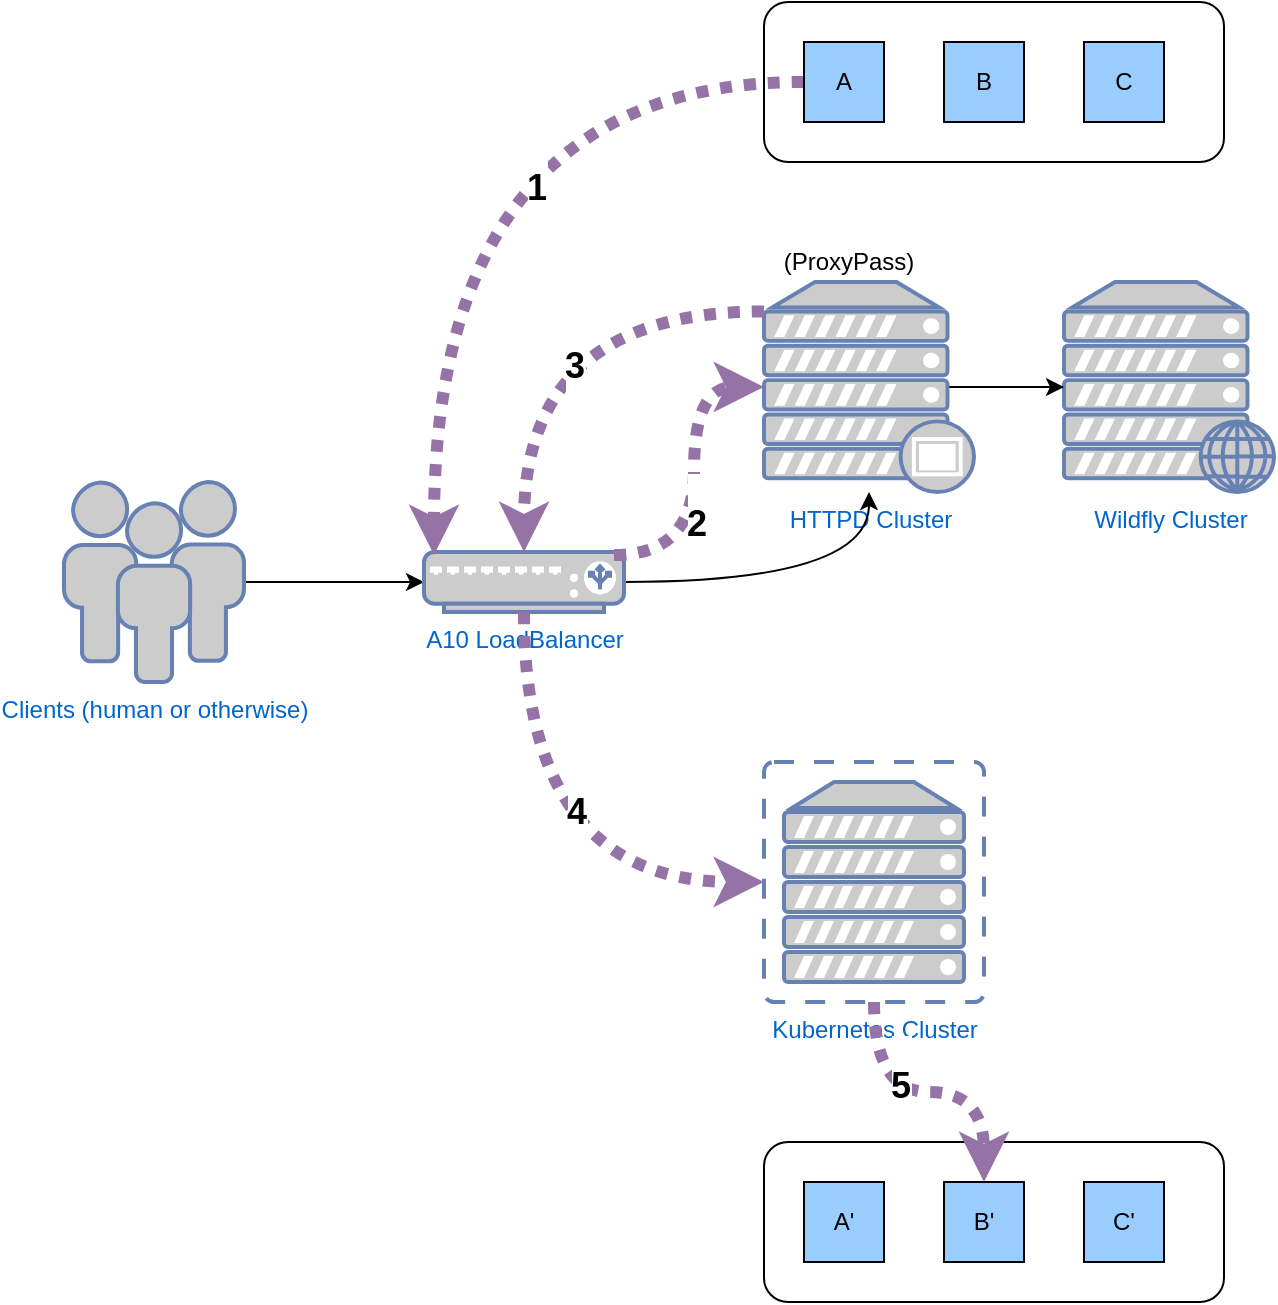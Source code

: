 <mxfile version="10.6.7" type="github"><diagram id="4JeICgyDTQAdmOD53Of8" name="Page-1"><mxGraphModel dx="1394" dy="779" grid="1" gridSize="10" guides="1" tooltips="1" connect="1" arrows="1" fold="1" page="1" pageScale="1" pageWidth="1100" pageHeight="850" math="0" shadow="0"><root><mxCell id="0"/><mxCell id="1" parent="0"/><mxCell id="j8Kb2eOcAkNgNtQ1C6Nc-17" style="edgeStyle=orthogonalEdgeStyle;curved=1;rounded=0;orthogonalLoop=1;jettySize=auto;html=1;exitX=1;exitY=0.5;exitDx=0;exitDy=0;exitPerimeter=0;entryX=0;entryY=0.5;entryDx=0;entryDy=0;entryPerimeter=0;" parent="1" source="XMhGtbpjUezIhQE0Jc4S-1" target="XMhGtbpjUezIhQE0Jc4S-4" edge="1"><mxGeometry relative="1" as="geometry"/></mxCell><mxCell id="XMhGtbpjUezIhQE0Jc4S-1" value="Clients (human or otherwise)" style="fontColor=#0066CC;verticalAlign=top;verticalLabelPosition=bottom;labelPosition=center;align=center;html=1;outlineConnect=0;fillColor=#CCCCCC;strokeColor=#6881B3;gradientColor=none;gradientDirection=north;strokeWidth=2;shape=mxgraph.networks.users;" parent="1" vertex="1"><mxGeometry x="90" y="280" width="90" height="100" as="geometry"/></mxCell><mxCell id="XMhGtbpjUezIhQE0Jc4S-2" value="&lt;div&gt;Wildfly Cluster&lt;/div&gt;" style="fontColor=#0066CC;verticalAlign=top;verticalLabelPosition=bottom;labelPosition=center;align=center;html=1;outlineConnect=0;fillColor=#CCCCCC;strokeColor=#6881B3;gradientColor=none;gradientDirection=north;strokeWidth=2;shape=mxgraph.networks.web_server;" parent="1" vertex="1"><mxGeometry x="590" y="180" width="105" height="105" as="geometry"/></mxCell><mxCell id="j8Kb2eOcAkNgNtQ1C6Nc-12" style="edgeStyle=orthogonalEdgeStyle;rounded=0;orthogonalLoop=1;jettySize=auto;html=1;exitX=0.88;exitY=0.5;exitDx=0;exitDy=0;exitPerimeter=0;entryX=0;entryY=0.5;entryDx=0;entryDy=0;entryPerimeter=0;curved=1;" parent="1" source="XMhGtbpjUezIhQE0Jc4S-3" target="XMhGtbpjUezIhQE0Jc4S-2" edge="1"><mxGeometry relative="1" as="geometry"/></mxCell><mxCell id="XMhGtbpjUezIhQE0Jc4S-3" value="&lt;div&gt;HTTPD Cluster&lt;/div&gt;" style="fontColor=#0066CC;verticalAlign=top;verticalLabelPosition=bottom;labelPosition=center;align=center;html=1;outlineConnect=0;fillColor=#CCCCCC;strokeColor=#6881B3;gradientColor=none;gradientDirection=north;strokeWidth=2;shape=mxgraph.networks.proxy_server;" parent="1" vertex="1"><mxGeometry x="440" y="180" width="105" height="105" as="geometry"/></mxCell><mxCell id="j8Kb2eOcAkNgNtQ1C6Nc-11" style="edgeStyle=orthogonalEdgeStyle;rounded=0;orthogonalLoop=1;jettySize=auto;html=1;exitX=1;exitY=0.5;exitDx=0;exitDy=0;exitPerimeter=0;curved=1;" parent="1" source="XMhGtbpjUezIhQE0Jc4S-4" target="XMhGtbpjUezIhQE0Jc4S-3" edge="1"><mxGeometry relative="1" as="geometry"/></mxCell><mxCell id="XMhGtbpjUezIhQE0Jc4S-4" value="A10 LoadBalancer" style="fontColor=#0066CC;verticalAlign=top;verticalLabelPosition=bottom;labelPosition=center;align=center;html=1;outlineConnect=0;fillColor=#CCCCCC;strokeColor=#6881B3;gradientColor=none;gradientDirection=north;strokeWidth=2;shape=mxgraph.networks.load_balancer;" parent="1" vertex="1"><mxGeometry x="270" y="315" width="100" height="30" as="geometry"/></mxCell><mxCell id="GcbXfp2duSHcIpgu96tg-1" value="&lt;div&gt;Kubernetes Cluster&lt;br&gt;&lt;/div&gt;" style="fontColor=#0066CC;verticalAlign=top;verticalLabelPosition=bottom;labelPosition=center;align=center;html=1;outlineConnect=0;fillColor=#CCCCCC;strokeColor=#6881B3;gradientColor=none;gradientDirection=north;strokeWidth=2;shape=mxgraph.networks.virtual_server;" parent="1" vertex="1"><mxGeometry x="440" y="420" width="110" height="120" as="geometry"/></mxCell><mxCell id="j8Kb2eOcAkNgNtQ1C6Nc-18" value="Traffic" style="" parent="0"/><mxCell id="GcbXfp2duSHcIpgu96tg-8" value="" style="rounded=1;whiteSpace=wrap;html=1;" parent="j8Kb2eOcAkNgNtQ1C6Nc-18" vertex="1"><mxGeometry x="440" y="610" width="230" height="80" as="geometry"/></mxCell><mxCell id="GcbXfp2duSHcIpgu96tg-2" value="" style="rounded=1;whiteSpace=wrap;html=1;" parent="j8Kb2eOcAkNgNtQ1C6Nc-18" vertex="1"><mxGeometry x="440" y="40" width="230" height="80" as="geometry"/></mxCell><mxCell id="vK3_JltZR_AwvpHX9SfV-8" style="edgeStyle=orthogonalEdgeStyle;curved=1;rounded=0;orthogonalLoop=1;jettySize=auto;html=1;exitX=0;exitY=0.5;exitDx=0;exitDy=0;entryX=0.05;entryY=0.05;entryDx=0;entryDy=0;entryPerimeter=0;dashed=1;dashPattern=1 1;strokeColor=#9673a6;strokeWidth=6;fillColor=#e1d5e7;" edge="1" parent="j8Kb2eOcAkNgNtQ1C6Nc-18" source="GcbXfp2duSHcIpgu96tg-4" target="XMhGtbpjUezIhQE0Jc4S-4"><mxGeometry relative="1" as="geometry"/></mxCell><mxCell id="vK3_JltZR_AwvpHX9SfV-14" value="&lt;h2&gt;&lt;b&gt;1&lt;/b&gt;&lt;/h2&gt;" style="text;html=1;resizable=0;points=[];align=center;verticalAlign=middle;labelBackgroundColor=#ffffff;" vertex="1" connectable="0" parent="vK3_JltZR_AwvpHX9SfV-8"><mxGeometry x="-0.365" y="53" relative="1" as="geometry"><mxPoint as="offset"/></mxGeometry></mxCell><mxCell id="GcbXfp2duSHcIpgu96tg-4" value="A" style="whiteSpace=wrap;html=1;aspect=fixed;fillColor=#99CCFF;" parent="j8Kb2eOcAkNgNtQ1C6Nc-18" vertex="1"><mxGeometry x="460" y="60" width="40" height="40" as="geometry"/></mxCell><mxCell id="GcbXfp2duSHcIpgu96tg-5" value="C" style="whiteSpace=wrap;html=1;aspect=fixed;fillColor=#99CCFF;" parent="j8Kb2eOcAkNgNtQ1C6Nc-18" vertex="1"><mxGeometry x="600" y="60" width="40" height="40" as="geometry"/></mxCell><mxCell id="GcbXfp2duSHcIpgu96tg-6" value="B" style="whiteSpace=wrap;html=1;aspect=fixed;fillColor=#99CCFF;" parent="j8Kb2eOcAkNgNtQ1C6Nc-18" vertex="1"><mxGeometry x="530" y="60" width="40" height="40" as="geometry"/></mxCell><mxCell id="GcbXfp2duSHcIpgu96tg-9" value="A'" style="whiteSpace=wrap;html=1;aspect=fixed;fillColor=#99CCFF;" parent="j8Kb2eOcAkNgNtQ1C6Nc-18" vertex="1"><mxGeometry x="460" y="630" width="40" height="40" as="geometry"/></mxCell><mxCell id="GcbXfp2duSHcIpgu96tg-10" value="C'" style="whiteSpace=wrap;html=1;aspect=fixed;fillColor=#99CCFF;" parent="j8Kb2eOcAkNgNtQ1C6Nc-18" vertex="1"><mxGeometry x="600" y="630" width="40" height="40" as="geometry"/></mxCell><mxCell id="GcbXfp2duSHcIpgu96tg-11" value="B'" style="whiteSpace=wrap;html=1;aspect=fixed;fillColor=#99CCFF;" parent="j8Kb2eOcAkNgNtQ1C6Nc-18" vertex="1"><mxGeometry x="530" y="630" width="40" height="40" as="geometry"/></mxCell><mxCell id="vK3_JltZR_AwvpHX9SfV-9" style="edgeStyle=orthogonalEdgeStyle;curved=1;rounded=0;orthogonalLoop=1;jettySize=auto;html=1;exitX=0.95;exitY=0.05;exitDx=0;exitDy=0;exitPerimeter=0;entryX=0;entryY=0.5;entryDx=0;entryDy=0;entryPerimeter=0;dashed=1;dashPattern=1 1;strokeColor=#9673a6;strokeWidth=6;fillColor=#e1d5e7;" edge="1" parent="j8Kb2eOcAkNgNtQ1C6Nc-18" source="XMhGtbpjUezIhQE0Jc4S-4" target="XMhGtbpjUezIhQE0Jc4S-3"><mxGeometry relative="1" as="geometry"/></mxCell><mxCell id="vK3_JltZR_AwvpHX9SfV-15" value="&lt;h2&gt;2&lt;br&gt;&lt;/h2&gt;" style="text;html=1;resizable=0;points=[];align=center;verticalAlign=middle;labelBackgroundColor=#ffffff;" vertex="1" connectable="0" parent="vK3_JltZR_AwvpHX9SfV-9"><mxGeometry x="-0.497" y="16" relative="1" as="geometry"><mxPoint x="17" y="-16" as="offset"/></mxGeometry></mxCell><mxCell id="vK3_JltZR_AwvpHX9SfV-11" style="edgeStyle=orthogonalEdgeStyle;curved=1;rounded=0;orthogonalLoop=1;jettySize=auto;html=1;exitX=0;exitY=0.14;exitDx=0;exitDy=0;exitPerimeter=0;entryX=0.5;entryY=0;entryDx=0;entryDy=0;entryPerimeter=0;dashed=1;dashPattern=1 1;strokeColor=#9673a6;strokeWidth=6;fillColor=#e1d5e7;" edge="1" parent="j8Kb2eOcAkNgNtQ1C6Nc-18" source="XMhGtbpjUezIhQE0Jc4S-3" target="XMhGtbpjUezIhQE0Jc4S-4"><mxGeometry relative="1" as="geometry"/></mxCell><mxCell id="vK3_JltZR_AwvpHX9SfV-16" value="&lt;h2&gt;3&lt;/h2&gt;" style="text;html=1;resizable=0;points=[];align=center;verticalAlign=middle;labelBackgroundColor=#ffffff;" vertex="1" connectable="0" parent="vK3_JltZR_AwvpHX9SfV-11"><mxGeometry x="-0.208" y="27" relative="1" as="geometry"><mxPoint as="offset"/></mxGeometry></mxCell><mxCell id="vK3_JltZR_AwvpHX9SfV-12" style="edgeStyle=orthogonalEdgeStyle;curved=1;rounded=0;orthogonalLoop=1;jettySize=auto;html=1;exitX=0.5;exitY=1;exitDx=0;exitDy=0;exitPerimeter=0;entryX=0;entryY=0.5;entryDx=0;entryDy=0;entryPerimeter=0;dashed=1;dashPattern=1 1;strokeColor=#9673a6;strokeWidth=6;fillColor=#e1d5e7;" edge="1" parent="j8Kb2eOcAkNgNtQ1C6Nc-18" source="XMhGtbpjUezIhQE0Jc4S-4" target="GcbXfp2duSHcIpgu96tg-1"><mxGeometry relative="1" as="geometry"/></mxCell><mxCell id="vK3_JltZR_AwvpHX9SfV-17" value="&lt;h2&gt;4&lt;/h2&gt;" style="text;html=1;resizable=0;points=[];align=center;verticalAlign=middle;labelBackgroundColor=#ffffff;" vertex="1" connectable="0" parent="vK3_JltZR_AwvpHX9SfV-12"><mxGeometry x="-0.216" y="26" relative="1" as="geometry"><mxPoint as="offset"/></mxGeometry></mxCell><mxCell id="vK3_JltZR_AwvpHX9SfV-13" style="edgeStyle=orthogonalEdgeStyle;curved=1;rounded=0;orthogonalLoop=1;jettySize=auto;html=1;exitX=0.5;exitY=1;exitDx=0;exitDy=0;exitPerimeter=0;entryX=0.5;entryY=0;entryDx=0;entryDy=0;dashed=1;dashPattern=1 1;strokeColor=#9673a6;strokeWidth=6;fillColor=#e1d5e7;" edge="1" parent="j8Kb2eOcAkNgNtQ1C6Nc-18" source="GcbXfp2duSHcIpgu96tg-1" target="GcbXfp2duSHcIpgu96tg-11"><mxGeometry relative="1" as="geometry"/></mxCell><mxCell id="vK3_JltZR_AwvpHX9SfV-18" value="&lt;h2&gt;5&lt;/h2&gt;" style="text;html=1;resizable=0;points=[];align=center;verticalAlign=middle;labelBackgroundColor=#ffffff;" vertex="1" connectable="0" parent="vK3_JltZR_AwvpHX9SfV-13"><mxGeometry x="-0.421" y="13" relative="1" as="geometry"><mxPoint as="offset"/></mxGeometry></mxCell><mxCell id="vK3_JltZR_AwvpHX9SfV-19" value="(ProxyPass)" style="text;html=1;strokeColor=none;fillColor=none;align=center;verticalAlign=middle;whiteSpace=wrap;rounded=0;" vertex="1" parent="j8Kb2eOcAkNgNtQ1C6Nc-18"><mxGeometry x="440" y="160" width="85" height="20" as="geometry"/></mxCell></root></mxGraphModel></diagram></mxfile>